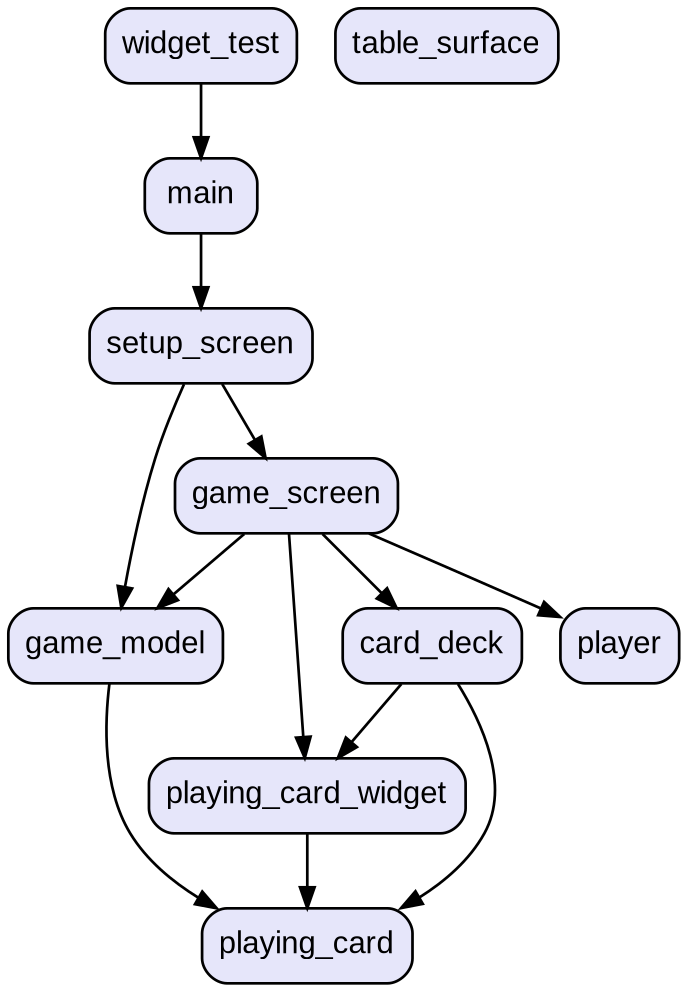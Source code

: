 digraph "" {
  graph [style=rounded fontname="Arial Black" fontsize=13 penwidth=2.6];
  node [shape=rect style="filled,rounded" fontname=Arial fontsize=15 fillcolor=Lavender penwidth=1.3];
  edge [penwidth=1.3];
  "/lib/game_model.dart" [label="game_model"];
  "/lib/game_screen.dart" [label="game_screen"];
  "/lib/main.dart" [label="main"];
  "/lib/playing_card.dart" [label="playing_card"];
  "/lib/playing_card_widget.dart" [label="playing_card_widget"];
  "/lib/setup_screen.dart" [label="setup_screen"];
  "/lib/widgets/card_deck.dart" [label="card_deck"];
  "/lib/widgets/player.dart" [label="player"];
  "/lib/widgets/table_surface.dart" [label="table_surface"];
  "/test/widget_test.dart" [label="widget_test"];
  "/lib/game_model.dart" -> "/lib/playing_card.dart";
  "/lib/game_screen.dart" -> "/lib/widgets/card_deck.dart";
  "/lib/game_screen.dart" -> "/lib/widgets/player.dart";
  "/lib/game_screen.dart" -> "/lib/game_model.dart";
  "/lib/game_screen.dart" -> "/lib/playing_card_widget.dart";
  "/lib/main.dart" -> "/lib/setup_screen.dart";
  "/lib/playing_card_widget.dart" -> "/lib/playing_card.dart";
  "/lib/setup_screen.dart" -> "/lib/game_model.dart";
  "/lib/setup_screen.dart" -> "/lib/game_screen.dart";
  "/lib/widgets/card_deck.dart" -> "/lib/playing_card.dart";
  "/lib/widgets/card_deck.dart" -> "/lib/playing_card_widget.dart";
  "/test/widget_test.dart" -> "/lib/main.dart";
}
